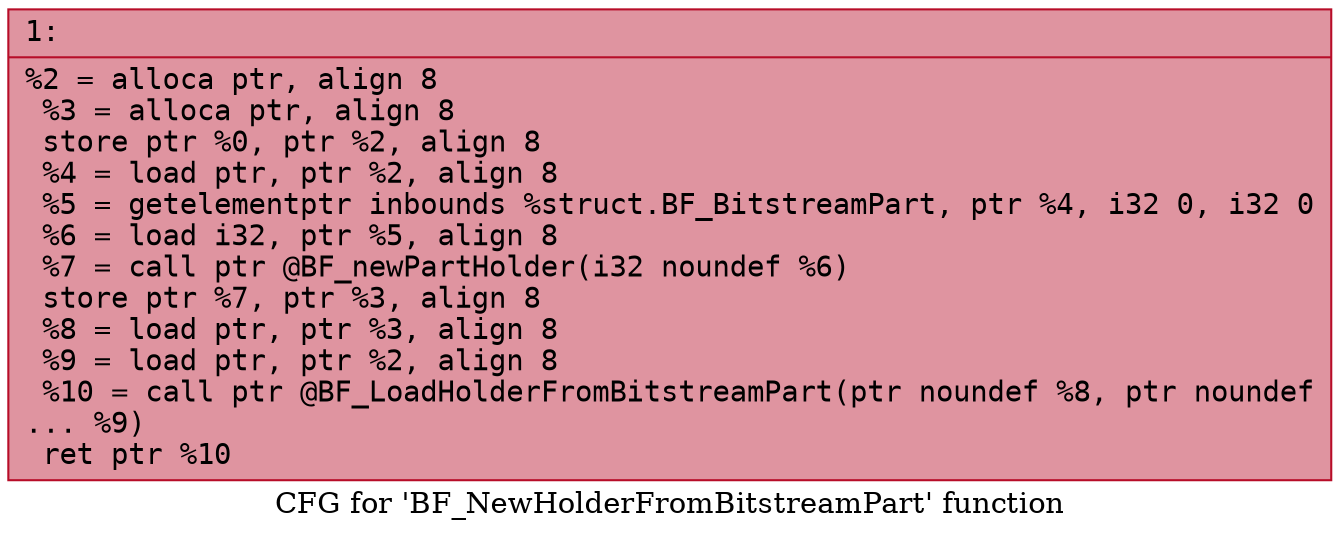 digraph "CFG for 'BF_NewHolderFromBitstreamPart' function" {
	label="CFG for 'BF_NewHolderFromBitstreamPart' function";

	Node0x6000039dceb0 [shape=record,color="#b70d28ff", style=filled, fillcolor="#b70d2870" fontname="Courier",label="{1:\l|  %2 = alloca ptr, align 8\l  %3 = alloca ptr, align 8\l  store ptr %0, ptr %2, align 8\l  %4 = load ptr, ptr %2, align 8\l  %5 = getelementptr inbounds %struct.BF_BitstreamPart, ptr %4, i32 0, i32 0\l  %6 = load i32, ptr %5, align 8\l  %7 = call ptr @BF_newPartHolder(i32 noundef %6)\l  store ptr %7, ptr %3, align 8\l  %8 = load ptr, ptr %3, align 8\l  %9 = load ptr, ptr %2, align 8\l  %10 = call ptr @BF_LoadHolderFromBitstreamPart(ptr noundef %8, ptr noundef\l... %9)\l  ret ptr %10\l}"];
}
